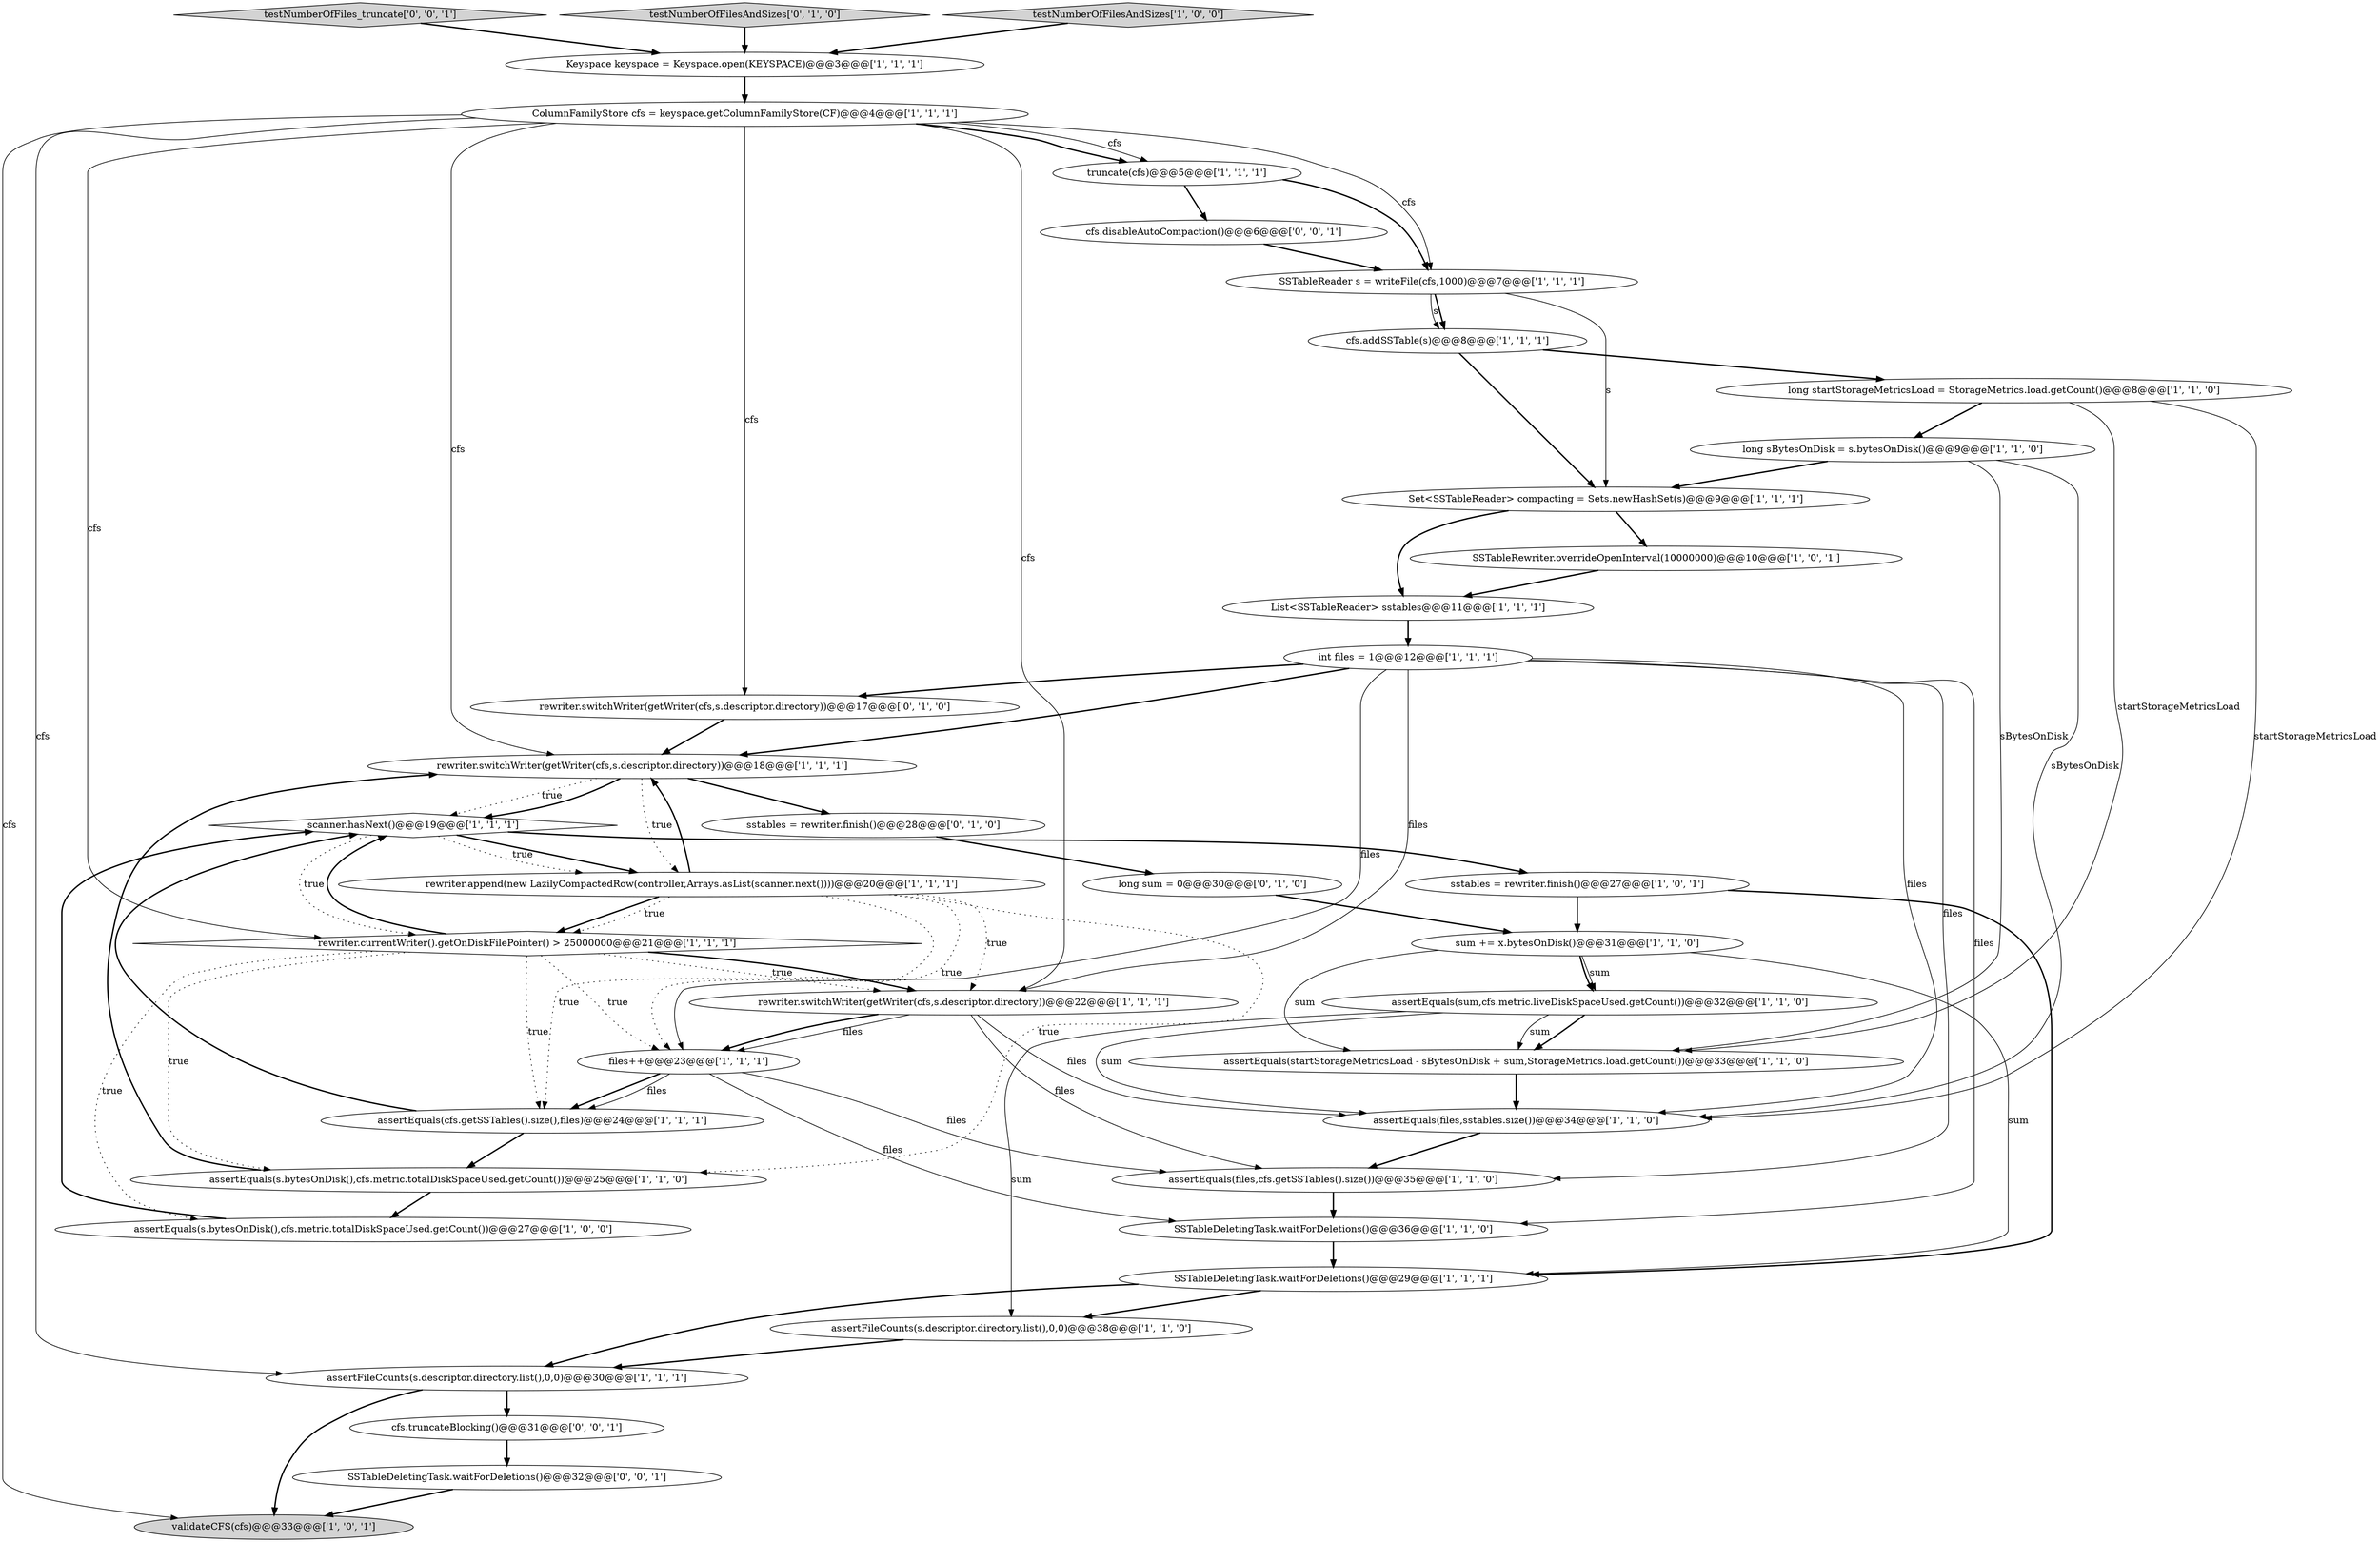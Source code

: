 digraph {
39 [style = filled, label = "testNumberOfFiles_truncate['0', '0', '1']", fillcolor = lightgray, shape = diamond image = "AAA0AAABBB3BBB"];
10 [style = filled, label = "List<SSTableReader> sstables@@@11@@@['1', '1', '1']", fillcolor = white, shape = ellipse image = "AAA0AAABBB1BBB"];
37 [style = filled, label = "cfs.truncateBlocking()@@@31@@@['0', '0', '1']", fillcolor = white, shape = ellipse image = "AAA0AAABBB3BBB"];
7 [style = filled, label = "long startStorageMetricsLoad = StorageMetrics.load.getCount()@@@8@@@['1', '1', '0']", fillcolor = white, shape = ellipse image = "AAA0AAABBB1BBB"];
11 [style = filled, label = "rewriter.switchWriter(getWriter(cfs,s.descriptor.directory))@@@18@@@['1', '1', '1']", fillcolor = white, shape = ellipse image = "AAA0AAABBB1BBB"];
23 [style = filled, label = "assertEquals(files,cfs.getSSTables().size())@@@35@@@['1', '1', '0']", fillcolor = white, shape = ellipse image = "AAA0AAABBB1BBB"];
33 [style = filled, label = "sstables = rewriter.finish()@@@28@@@['0', '1', '0']", fillcolor = white, shape = ellipse image = "AAA0AAABBB2BBB"];
34 [style = filled, label = "testNumberOfFilesAndSizes['0', '1', '0']", fillcolor = lightgray, shape = diamond image = "AAA0AAABBB2BBB"];
28 [style = filled, label = "assertEquals(files,sstables.size())@@@34@@@['1', '1', '0']", fillcolor = white, shape = ellipse image = "AAA0AAABBB1BBB"];
35 [style = filled, label = "rewriter.switchWriter(getWriter(cfs,s.descriptor.directory))@@@17@@@['0', '1', '0']", fillcolor = white, shape = ellipse image = "AAA0AAABBB2BBB"];
18 [style = filled, label = "ColumnFamilyStore cfs = keyspace.getColumnFamilyStore(CF)@@@4@@@['1', '1', '1']", fillcolor = white, shape = ellipse image = "AAA0AAABBB1BBB"];
13 [style = filled, label = "sstables = rewriter.finish()@@@27@@@['1', '0', '1']", fillcolor = white, shape = ellipse image = "AAA0AAABBB1BBB"];
22 [style = filled, label = "Keyspace keyspace = Keyspace.open(KEYSPACE)@@@3@@@['1', '1', '1']", fillcolor = white, shape = ellipse image = "AAA0AAABBB1BBB"];
8 [style = filled, label = "SSTableDeletingTask.waitForDeletions()@@@36@@@['1', '1', '0']", fillcolor = white, shape = ellipse image = "AAA0AAABBB1BBB"];
20 [style = filled, label = "testNumberOfFilesAndSizes['1', '0', '0']", fillcolor = lightgray, shape = diamond image = "AAA0AAABBB1BBB"];
38 [style = filled, label = "SSTableDeletingTask.waitForDeletions()@@@32@@@['0', '0', '1']", fillcolor = white, shape = ellipse image = "AAA0AAABBB3BBB"];
17 [style = filled, label = "SSTableDeletingTask.waitForDeletions()@@@29@@@['1', '1', '1']", fillcolor = white, shape = ellipse image = "AAA0AAABBB1BBB"];
16 [style = filled, label = "validateCFS(cfs)@@@33@@@['1', '0', '1']", fillcolor = lightgray, shape = ellipse image = "AAA0AAABBB1BBB"];
27 [style = filled, label = "truncate(cfs)@@@5@@@['1', '1', '1']", fillcolor = white, shape = ellipse image = "AAA0AAABBB1BBB"];
31 [style = filled, label = "int files = 1@@@12@@@['1', '1', '1']", fillcolor = white, shape = ellipse image = "AAA0AAABBB1BBB"];
5 [style = filled, label = "rewriter.switchWriter(getWriter(cfs,s.descriptor.directory))@@@22@@@['1', '1', '1']", fillcolor = white, shape = ellipse image = "AAA0AAABBB1BBB"];
14 [style = filled, label = "long sBytesOnDisk = s.bytesOnDisk()@@@9@@@['1', '1', '0']", fillcolor = white, shape = ellipse image = "AAA0AAABBB1BBB"];
19 [style = filled, label = "scanner.hasNext()@@@19@@@['1', '1', '1']", fillcolor = white, shape = diamond image = "AAA0AAABBB1BBB"];
12 [style = filled, label = "rewriter.append(new LazilyCompactedRow(controller,Arrays.asList(scanner.next())))@@@20@@@['1', '1', '1']", fillcolor = white, shape = ellipse image = "AAA0AAABBB1BBB"];
21 [style = filled, label = "assertEquals(cfs.getSSTables().size(),files)@@@24@@@['1', '1', '1']", fillcolor = white, shape = ellipse image = "AAA0AAABBB1BBB"];
1 [style = filled, label = "cfs.addSSTable(s)@@@8@@@['1', '1', '1']", fillcolor = white, shape = ellipse image = "AAA0AAABBB1BBB"];
25 [style = filled, label = "files++@@@23@@@['1', '1', '1']", fillcolor = white, shape = ellipse image = "AAA0AAABBB1BBB"];
6 [style = filled, label = "assertEquals(startStorageMetricsLoad - sBytesOnDisk + sum,StorageMetrics.load.getCount())@@@33@@@['1', '1', '0']", fillcolor = white, shape = ellipse image = "AAA0AAABBB1BBB"];
2 [style = filled, label = "assertEquals(s.bytesOnDisk(),cfs.metric.totalDiskSpaceUsed.getCount())@@@25@@@['1', '1', '0']", fillcolor = white, shape = ellipse image = "AAA0AAABBB1BBB"];
26 [style = filled, label = "SSTableReader s = writeFile(cfs,1000)@@@7@@@['1', '1', '1']", fillcolor = white, shape = ellipse image = "AAA0AAABBB1BBB"];
4 [style = filled, label = "Set<SSTableReader> compacting = Sets.newHashSet(s)@@@9@@@['1', '1', '1']", fillcolor = white, shape = ellipse image = "AAA0AAABBB1BBB"];
36 [style = filled, label = "cfs.disableAutoCompaction()@@@6@@@['0', '0', '1']", fillcolor = white, shape = ellipse image = "AAA0AAABBB3BBB"];
29 [style = filled, label = "assertFileCounts(s.descriptor.directory.list(),0,0)@@@30@@@['1', '1', '1']", fillcolor = white, shape = ellipse image = "AAA0AAABBB1BBB"];
3 [style = filled, label = "assertEquals(sum,cfs.metric.liveDiskSpaceUsed.getCount())@@@32@@@['1', '1', '0']", fillcolor = white, shape = ellipse image = "AAA0AAABBB1BBB"];
0 [style = filled, label = "sum += x.bytesOnDisk()@@@31@@@['1', '1', '0']", fillcolor = white, shape = ellipse image = "AAA0AAABBB1BBB"];
30 [style = filled, label = "SSTableRewriter.overrideOpenInterval(10000000)@@@10@@@['1', '0', '1']", fillcolor = white, shape = ellipse image = "AAA0AAABBB1BBB"];
9 [style = filled, label = "assertFileCounts(s.descriptor.directory.list(),0,0)@@@38@@@['1', '1', '0']", fillcolor = white, shape = ellipse image = "AAA0AAABBB1BBB"];
15 [style = filled, label = "assertEquals(s.bytesOnDisk(),cfs.metric.totalDiskSpaceUsed.getCount())@@@27@@@['1', '0', '0']", fillcolor = white, shape = ellipse image = "AAA0AAABBB1BBB"];
32 [style = filled, label = "long sum = 0@@@30@@@['0', '1', '0']", fillcolor = white, shape = ellipse image = "AAA0AAABBB2BBB"];
24 [style = filled, label = "rewriter.currentWriter().getOnDiskFilePointer() > 25000000@@@21@@@['1', '1', '1']", fillcolor = white, shape = diamond image = "AAA0AAABBB1BBB"];
25->8 [style = solid, label="files"];
24->25 [style = dotted, label="true"];
17->9 [style = bold, label=""];
32->0 [style = bold, label=""];
11->12 [style = dotted, label="true"];
31->8 [style = solid, label="files"];
3->28 [style = solid, label="sum"];
12->21 [style = dotted, label="true"];
21->2 [style = bold, label=""];
26->4 [style = solid, label="s"];
7->14 [style = bold, label=""];
18->27 [style = solid, label="cfs"];
13->17 [style = bold, label=""];
18->24 [style = solid, label="cfs"];
31->35 [style = bold, label=""];
37->38 [style = bold, label=""];
18->11 [style = solid, label="cfs"];
2->15 [style = bold, label=""];
18->29 [style = solid, label="cfs"];
11->33 [style = bold, label=""];
9->29 [style = bold, label=""];
24->21 [style = dotted, label="true"];
14->6 [style = solid, label="sBytesOnDisk"];
24->5 [style = dotted, label="true"];
25->21 [style = bold, label=""];
0->3 [style = bold, label=""];
14->28 [style = solid, label="sBytesOnDisk"];
1->4 [style = bold, label=""];
24->19 [style = bold, label=""];
10->31 [style = bold, label=""];
21->19 [style = bold, label=""];
19->12 [style = bold, label=""];
26->1 [style = bold, label=""];
18->35 [style = solid, label="cfs"];
31->23 [style = solid, label="files"];
12->11 [style = bold, label=""];
5->25 [style = solid, label="files"];
12->2 [style = dotted, label="true"];
23->8 [style = bold, label=""];
31->11 [style = bold, label=""];
5->28 [style = solid, label="files"];
5->25 [style = bold, label=""];
24->5 [style = bold, label=""];
39->22 [style = bold, label=""];
8->17 [style = bold, label=""];
31->25 [style = solid, label="files"];
22->18 [style = bold, label=""];
19->13 [style = bold, label=""];
5->23 [style = solid, label="files"];
30->10 [style = bold, label=""];
11->19 [style = dotted, label="true"];
0->6 [style = solid, label="sum"];
29->16 [style = bold, label=""];
12->25 [style = dotted, label="true"];
13->0 [style = bold, label=""];
14->4 [style = bold, label=""];
27->26 [style = bold, label=""];
4->10 [style = bold, label=""];
0->17 [style = solid, label="sum"];
38->16 [style = bold, label=""];
25->21 [style = solid, label="files"];
18->26 [style = solid, label="cfs"];
19->12 [style = dotted, label="true"];
3->6 [style = bold, label=""];
29->37 [style = bold, label=""];
7->28 [style = solid, label="startStorageMetricsLoad"];
12->24 [style = bold, label=""];
19->24 [style = dotted, label="true"];
15->19 [style = bold, label=""];
1->7 [style = bold, label=""];
18->16 [style = solid, label="cfs"];
18->5 [style = solid, label="cfs"];
28->23 [style = bold, label=""];
12->24 [style = dotted, label="true"];
31->28 [style = solid, label="files"];
33->32 [style = bold, label=""];
25->23 [style = solid, label="files"];
2->11 [style = bold, label=""];
26->1 [style = solid, label="s"];
27->36 [style = bold, label=""];
36->26 [style = bold, label=""];
11->19 [style = bold, label=""];
34->22 [style = bold, label=""];
20->22 [style = bold, label=""];
7->6 [style = solid, label="startStorageMetricsLoad"];
3->6 [style = solid, label="sum"];
4->30 [style = bold, label=""];
0->3 [style = solid, label="sum"];
18->27 [style = bold, label=""];
12->5 [style = dotted, label="true"];
24->15 [style = dotted, label="true"];
31->5 [style = solid, label="files"];
3->9 [style = solid, label="sum"];
24->2 [style = dotted, label="true"];
17->29 [style = bold, label=""];
6->28 [style = bold, label=""];
35->11 [style = bold, label=""];
}
